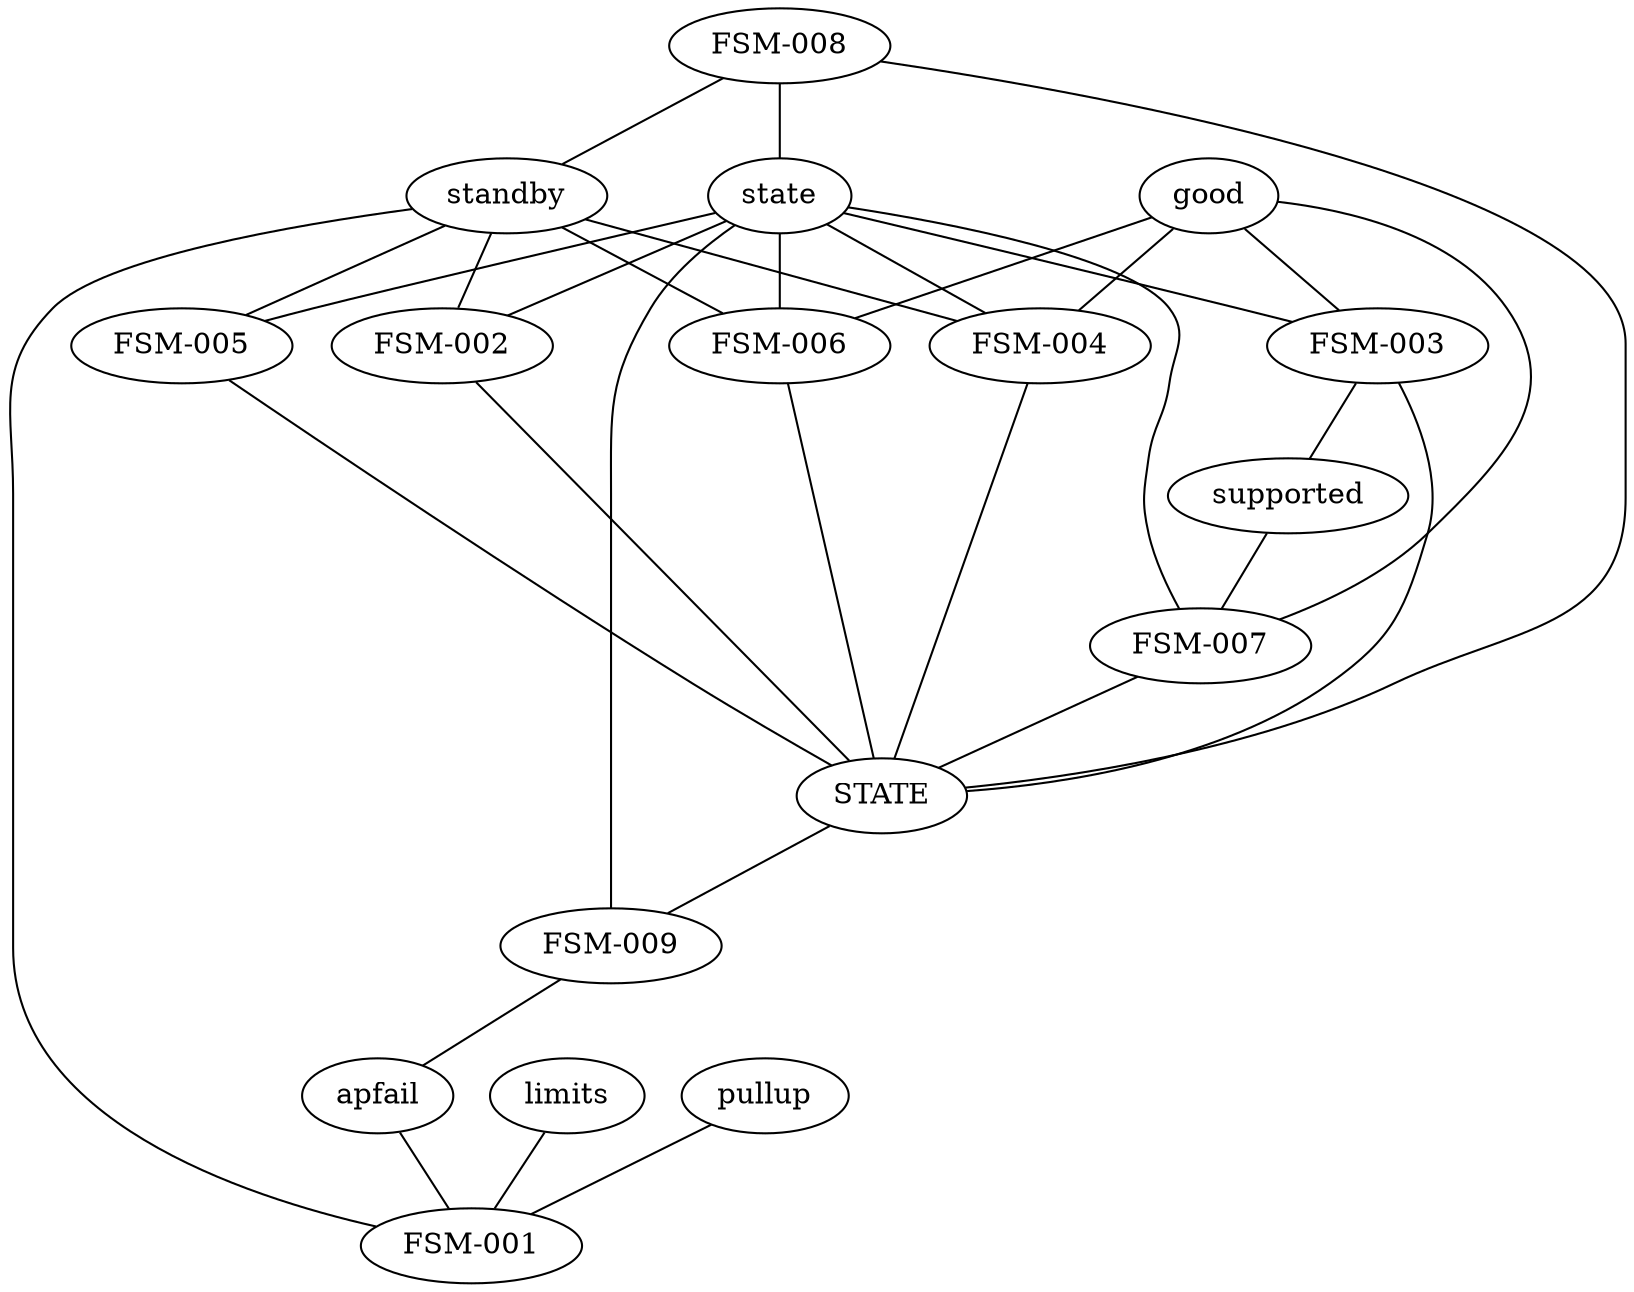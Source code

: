 strict graph "" {
	"FSM-008" -- state;
	"FSM-008" -- standby;
	"FSM-008" -- STATE;
	good -- "FSM-003";
	good -- "FSM-006";
	good -- "FSM-007";
	good -- "FSM-004";
	limits -- "FSM-001";
	state -- "FSM-003";
	state -- "FSM-006";
	state -- "FSM-007";
	state -- "FSM-004";
	state -- "FSM-005";
	state -- "FSM-002";
	state -- "FSM-009";
	standby -- "FSM-006";
	standby -- "FSM-004";
	standby -- "FSM-005";
	standby -- "FSM-002";
	standby -- "FSM-001";
	"FSM-003" -- supported;
	"FSM-003" -- STATE;
	supported -- "FSM-007";
	"FSM-006" -- STATE;
	"FSM-007" -- STATE;
	"FSM-004" -- STATE;
	"FSM-005" -- STATE;
	"FSM-002" -- STATE;
	STATE -- "FSM-009";
	"FSM-009" -- apfail;
	pullup -- "FSM-001";
	apfail -- "FSM-001";
}
